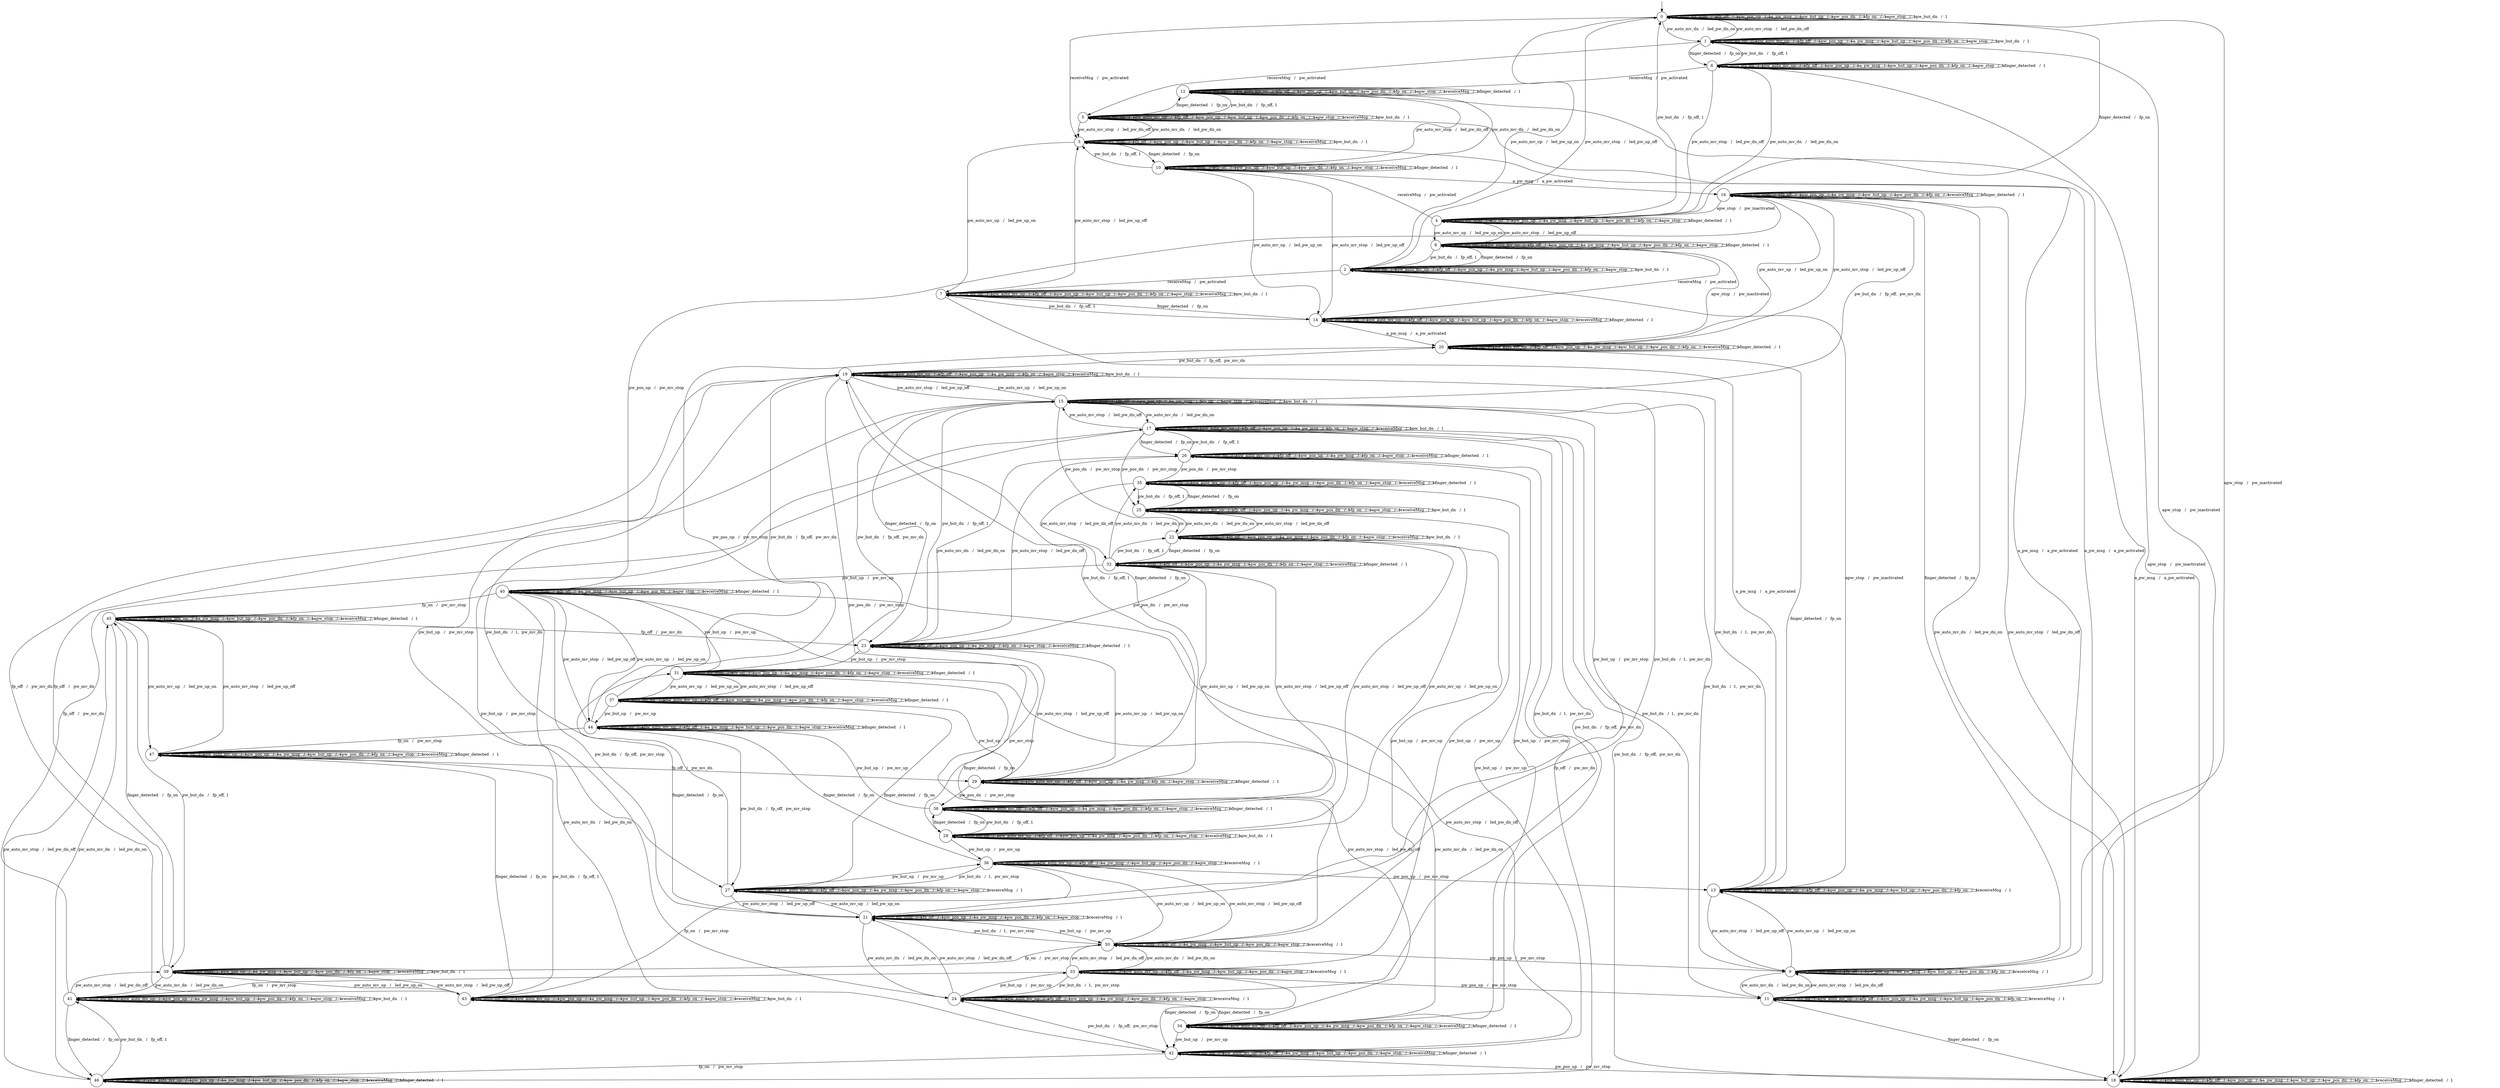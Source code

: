 digraph g {

	s0 [shape="circle" label="0"];
	s1 [shape="circle" label="1"];
	s2 [shape="circle" label="2"];
	s3 [shape="circle" label="3"];
	s4 [shape="circle" label="4"];
	s5 [shape="circle" label="5"];
	s6 [shape="circle" label="6"];
	s7 [shape="circle" label="7"];
	s8 [shape="circle" label="8"];
	s9 [shape="circle" label="9"];
	s10 [shape="circle" label="10"];
	s11 [shape="circle" label="11"];
	s12 [shape="circle" label="12"];
	s13 [shape="circle" label="13"];
	s14 [shape="circle" label="14"];
	s15 [shape="circle" label="15"];
	s16 [shape="circle" label="16"];
	s17 [shape="circle" label="17"];
	s18 [shape="circle" label="18"];
	s19 [shape="circle" label="19"];
	s20 [shape="circle" label="20"];
	s21 [shape="circle" label="21"];
	s22 [shape="circle" label="22"];
	s23 [shape="circle" label="23"];
	s24 [shape="circle" label="24"];
	s25 [shape="circle" label="25"];
	s26 [shape="circle" label="26"];
	s27 [shape="circle" label="27"];
	s28 [shape="circle" label="28"];
	s29 [shape="circle" label="29"];
	s30 [shape="circle" label="30"];
	s31 [shape="circle" label="31"];
	s32 [shape="circle" label="32"];
	s33 [shape="circle" label="33"];
	s34 [shape="circle" label="34"];
	s35 [shape="circle" label="35"];
	s36 [shape="circle" label="36"];
	s37 [shape="circle" label="37"];
	s38 [shape="circle" label="38"];
	s39 [shape="circle" label="39"];
	s40 [shape="circle" label="40"];
	s41 [shape="circle" label="41"];
	s42 [shape="circle" label="42"];
	s43 [shape="circle" label="43"];
	s44 [shape="circle" label="44"];
	s45 [shape="circle" label="45"];
	s46 [shape="circle" label="46"];
	s47 [shape="circle" label="47"];
	s0 -> s0 [label="pw_auto_mv_stop   /  1"];
	s0 -> s1 [label="pw_auto_mv_dn   /   led_pw_dn_on"];
	s0 -> s2 [label="pw_auto_mv_up   /   led_pw_up_on"];
	s0 -> s0 [label="fp_off   /  1"];
	s0 -> s0 [label="pw_pos_up   /  1"];
	s0 -> s0 [label="a_pw_msg   /  1"];
	s0 -> s0 [label="pw_but_up   /  1"];
	s0 -> s0 [label="pw_pos_dn   /  1"];
	s0 -> s0 [label="fp_on   /  1"];
	s0 -> s0 [label="apw_stop   /  1"];
	s0 -> s3 [label="receiveMsg   /   pw_activated"];
	s0 -> s0 [label="pw_but_dn   /  1"];
	s0 -> s4 [label="finger_detected   /   fp_on"];
	s1 -> s0 [label="pw_auto_mv_stop   /   led_pw_dn_off"];
	s1 -> s1 [label="pw_auto_mv_dn   /  1"];
	s1 -> s1 [label="pw_auto_mv_up   /  1"];
	s1 -> s1 [label="fp_off   /  1"];
	s1 -> s1 [label="pw_pos_up   /  1"];
	s1 -> s1 [label="a_pw_msg   /  1"];
	s1 -> s1 [label="pw_but_up   /  1"];
	s1 -> s1 [label="pw_pos_dn   /  1"];
	s1 -> s1 [label="fp_on   /  1"];
	s1 -> s1 [label="apw_stop   /  1"];
	s1 -> s5 [label="receiveMsg   /   pw_activated"];
	s1 -> s1 [label="pw_but_dn   /  1"];
	s1 -> s6 [label="finger_detected   /   fp_on"];
	s2 -> s0 [label="pw_auto_mv_stop   /   led_pw_up_off"];
	s2 -> s2 [label="pw_auto_mv_dn   /  1"];
	s2 -> s2 [label="pw_auto_mv_up   /  1"];
	s2 -> s2 [label="fp_off   /  1"];
	s2 -> s2 [label="pw_pos_up   /  1"];
	s2 -> s2 [label="a_pw_msg   /  1"];
	s2 -> s2 [label="pw_but_up   /  1"];
	s2 -> s2 [label="pw_pos_dn   /  1"];
	s2 -> s2 [label="fp_on   /  1"];
	s2 -> s2 [label="apw_stop   /  1"];
	s2 -> s7 [label="receiveMsg   /   pw_activated"];
	s2 -> s2 [label="pw_but_dn   /  1"];
	s2 -> s8 [label="finger_detected   /   fp_on"];
	s3 -> s3 [label="pw_auto_mv_stop   /  1"];
	s3 -> s5 [label="pw_auto_mv_dn   /   led_pw_dn_on"];
	s3 -> s7 [label="pw_auto_mv_up   /   led_pw_up_on"];
	s3 -> s3 [label="fp_off   /  1"];
	s3 -> s3 [label="pw_pos_up   /  1"];
	s3 -> s9 [label="a_pw_msg   /   a_pw_activated"];
	s3 -> s3 [label="pw_but_up   /  1"];
	s3 -> s3 [label="pw_pos_dn   /  1"];
	s3 -> s3 [label="fp_on   /  1"];
	s3 -> s3 [label="apw_stop   /  1"];
	s3 -> s3 [label="receiveMsg   /  1"];
	s3 -> s3 [label="pw_but_dn   /  1"];
	s3 -> s10 [label="finger_detected   /   fp_on"];
	s4 -> s4 [label="pw_auto_mv_stop   /  1"];
	s4 -> s6 [label="pw_auto_mv_dn   /   led_pw_dn_on"];
	s4 -> s8 [label="pw_auto_mv_up   /   led_pw_up_on"];
	s4 -> s4 [label="fp_off   /  1"];
	s4 -> s4 [label="pw_pos_up   /  1"];
	s4 -> s4 [label="a_pw_msg   /  1"];
	s4 -> s4 [label="pw_but_up   /  1"];
	s4 -> s4 [label="pw_pos_dn   /  1"];
	s4 -> s4 [label="fp_on   /  1"];
	s4 -> s4 [label="apw_stop   /  1"];
	s4 -> s10 [label="receiveMsg   /   pw_activated"];
	s4 -> s0 [label="pw_but_dn   /   fp_off, 1"];
	s4 -> s4 [label="finger_detected   /  1"];
	s5 -> s3 [label="pw_auto_mv_stop   /   led_pw_dn_off"];
	s5 -> s5 [label="pw_auto_mv_dn   /  1"];
	s5 -> s5 [label="pw_auto_mv_up   /  1"];
	s5 -> s5 [label="fp_off   /  1"];
	s5 -> s5 [label="pw_pos_up   /  1"];
	s5 -> s11 [label="a_pw_msg   /   a_pw_activated"];
	s5 -> s5 [label="pw_but_up   /  1"];
	s5 -> s5 [label="pw_pos_dn   /  1"];
	s5 -> s5 [label="fp_on   /  1"];
	s5 -> s5 [label="apw_stop   /  1"];
	s5 -> s5 [label="receiveMsg   /  1"];
	s5 -> s5 [label="pw_but_dn   /  1"];
	s5 -> s12 [label="finger_detected   /   fp_on"];
	s6 -> s4 [label="pw_auto_mv_stop   /   led_pw_dn_off"];
	s6 -> s6 [label="pw_auto_mv_dn   /  1"];
	s6 -> s6 [label="pw_auto_mv_up   /  1"];
	s6 -> s6 [label="fp_off   /  1"];
	s6 -> s6 [label="pw_pos_up   /  1"];
	s6 -> s6 [label="a_pw_msg   /  1"];
	s6 -> s6 [label="pw_but_up   /  1"];
	s6 -> s6 [label="pw_pos_dn   /  1"];
	s6 -> s6 [label="fp_on   /  1"];
	s6 -> s6 [label="apw_stop   /  1"];
	s6 -> s12 [label="receiveMsg   /   pw_activated"];
	s6 -> s1 [label="pw_but_dn   /   fp_off, 1"];
	s6 -> s6 [label="finger_detected   /  1"];
	s7 -> s3 [label="pw_auto_mv_stop   /   led_pw_up_off"];
	s7 -> s7 [label="pw_auto_mv_dn   /  1"];
	s7 -> s7 [label="pw_auto_mv_up   /  1"];
	s7 -> s7 [label="fp_off   /  1"];
	s7 -> s7 [label="pw_pos_up   /  1"];
	s7 -> s13 [label="a_pw_msg   /   a_pw_activated"];
	s7 -> s7 [label="pw_but_up   /  1"];
	s7 -> s7 [label="pw_pos_dn   /  1"];
	s7 -> s7 [label="fp_on   /  1"];
	s7 -> s7 [label="apw_stop   /  1"];
	s7 -> s7 [label="receiveMsg   /  1"];
	s7 -> s7 [label="pw_but_dn   /  1"];
	s7 -> s14 [label="finger_detected   /   fp_on"];
	s8 -> s4 [label="pw_auto_mv_stop   /   led_pw_up_off"];
	s8 -> s8 [label="pw_auto_mv_dn   /  1"];
	s8 -> s8 [label="pw_auto_mv_up   /  1"];
	s8 -> s8 [label="fp_off   /  1"];
	s8 -> s8 [label="pw_pos_up   /  1"];
	s8 -> s8 [label="a_pw_msg   /  1"];
	s8 -> s8 [label="pw_but_up   /  1"];
	s8 -> s8 [label="pw_pos_dn   /  1"];
	s8 -> s8 [label="fp_on   /  1"];
	s8 -> s8 [label="apw_stop   /  1"];
	s8 -> s14 [label="receiveMsg   /   pw_activated"];
	s8 -> s2 [label="pw_but_dn   /   fp_off, 1"];
	s8 -> s8 [label="finger_detected   /  1"];
	s9 -> s9 [label="pw_auto_mv_stop   /  1"];
	s9 -> s11 [label="pw_auto_mv_dn   /   led_pw_dn_on"];
	s9 -> s13 [label="pw_auto_mv_up   /   led_pw_up_on"];
	s9 -> s9 [label="fp_off   /  1"];
	s9 -> s9 [label="pw_pos_up   /  1"];
	s9 -> s9 [label="a_pw_msg   /  1"];
	s9 -> s9 [label="pw_but_up   /  1"];
	s9 -> s9 [label="pw_pos_dn   /  1"];
	s9 -> s9 [label="fp_on   /  1"];
	s9 -> s0 [label="apw_stop   /   pw_inactivated"];
	s9 -> s9 [label="receiveMsg   /  1"];
	s9 -> s15 [label="pw_but_dn   /  1,  pw_mv_dn"];
	s9 -> s16 [label="finger_detected   /   fp_on"];
	s10 -> s10 [label="pw_auto_mv_stop   /  1"];
	s10 -> s12 [label="pw_auto_mv_dn   /   led_pw_dn_on"];
	s10 -> s14 [label="pw_auto_mv_up   /   led_pw_up_on"];
	s10 -> s10 [label="fp_off   /  1"];
	s10 -> s10 [label="pw_pos_up   /  1"];
	s10 -> s16 [label="a_pw_msg   /   a_pw_activated"];
	s10 -> s10 [label="pw_but_up   /  1"];
	s10 -> s10 [label="pw_pos_dn   /  1"];
	s10 -> s10 [label="fp_on   /  1"];
	s10 -> s10 [label="apw_stop   /  1"];
	s10 -> s10 [label="receiveMsg   /  1"];
	s10 -> s3 [label="pw_but_dn   /   fp_off, 1"];
	s10 -> s10 [label="finger_detected   /  1"];
	s11 -> s9 [label="pw_auto_mv_stop   /   led_pw_dn_off"];
	s11 -> s11 [label="pw_auto_mv_dn   /  1"];
	s11 -> s11 [label="pw_auto_mv_up   /  1"];
	s11 -> s11 [label="fp_off   /  1"];
	s11 -> s11 [label="pw_pos_up   /  1"];
	s11 -> s11 [label="a_pw_msg   /  1"];
	s11 -> s11 [label="pw_but_up   /  1"];
	s11 -> s11 [label="pw_pos_dn   /  1"];
	s11 -> s11 [label="fp_on   /  1"];
	s11 -> s1 [label="apw_stop   /   pw_inactivated"];
	s11 -> s11 [label="receiveMsg   /  1"];
	s11 -> s17 [label="pw_but_dn   /  1,  pw_mv_dn"];
	s11 -> s18 [label="finger_detected   /   fp_on"];
	s12 -> s10 [label="pw_auto_mv_stop   /   led_pw_dn_off"];
	s12 -> s12 [label="pw_auto_mv_dn   /  1"];
	s12 -> s12 [label="pw_auto_mv_up   /  1"];
	s12 -> s12 [label="fp_off   /  1"];
	s12 -> s12 [label="pw_pos_up   /  1"];
	s12 -> s18 [label="a_pw_msg   /   a_pw_activated"];
	s12 -> s12 [label="pw_but_up   /  1"];
	s12 -> s12 [label="pw_pos_dn   /  1"];
	s12 -> s12 [label="fp_on   /  1"];
	s12 -> s12 [label="apw_stop   /  1"];
	s12 -> s12 [label="receiveMsg   /  1"];
	s12 -> s5 [label="pw_but_dn   /   fp_off, 1"];
	s12 -> s12 [label="finger_detected   /  1"];
	s13 -> s9 [label="pw_auto_mv_stop   /   led_pw_up_off"];
	s13 -> s13 [label="pw_auto_mv_dn   /  1"];
	s13 -> s13 [label="pw_auto_mv_up   /  1"];
	s13 -> s13 [label="fp_off   /  1"];
	s13 -> s13 [label="pw_pos_up   /  1"];
	s13 -> s13 [label="a_pw_msg   /  1"];
	s13 -> s13 [label="pw_but_up   /  1"];
	s13 -> s13 [label="pw_pos_dn   /  1"];
	s13 -> s13 [label="fp_on   /  1"];
	s13 -> s2 [label="apw_stop   /   pw_inactivated"];
	s13 -> s13 [label="receiveMsg   /  1"];
	s13 -> s19 [label="pw_but_dn   /  1,  pw_mv_dn"];
	s13 -> s20 [label="finger_detected   /   fp_on"];
	s14 -> s10 [label="pw_auto_mv_stop   /   led_pw_up_off"];
	s14 -> s14 [label="pw_auto_mv_dn   /  1"];
	s14 -> s14 [label="pw_auto_mv_up   /  1"];
	s14 -> s14 [label="fp_off   /  1"];
	s14 -> s14 [label="pw_pos_up   /  1"];
	s14 -> s20 [label="a_pw_msg   /   a_pw_activated"];
	s14 -> s14 [label="pw_but_up   /  1"];
	s14 -> s14 [label="pw_pos_dn   /  1"];
	s14 -> s14 [label="fp_on   /  1"];
	s14 -> s14 [label="apw_stop   /  1"];
	s14 -> s14 [label="receiveMsg   /  1"];
	s14 -> s7 [label="pw_but_dn   /   fp_off, 1"];
	s14 -> s14 [label="finger_detected   /  1"];
	s15 -> s15 [label="pw_auto_mv_stop   /  1"];
	s15 -> s17 [label="pw_auto_mv_dn   /   led_pw_dn_on"];
	s15 -> s19 [label="pw_auto_mv_up   /   led_pw_up_on"];
	s15 -> s15 [label="fp_off   /  1"];
	s15 -> s15 [label="pw_pos_up   /  1"];
	s15 -> s15 [label="a_pw_msg   /  1"];
	s15 -> s21 [label="pw_but_up   /   pw_mv_stop"];
	s15 -> s22 [label="pw_pos_dn   /   pw_mv_stop"];
	s15 -> s15 [label="fp_on   /  1"];
	s15 -> s15 [label="apw_stop   /  1"];
	s15 -> s15 [label="receiveMsg   /  1"];
	s15 -> s15 [label="pw_but_dn   /  1"];
	s15 -> s23 [label="finger_detected   /   fp_on"];
	s16 -> s16 [label="pw_auto_mv_stop   /  1"];
	s16 -> s18 [label="pw_auto_mv_dn   /   led_pw_dn_on"];
	s16 -> s20 [label="pw_auto_mv_up   /   led_pw_up_on"];
	s16 -> s16 [label="fp_off   /  1"];
	s16 -> s16 [label="pw_pos_up   /  1"];
	s16 -> s16 [label="a_pw_msg   /  1"];
	s16 -> s16 [label="pw_but_up   /  1"];
	s16 -> s16 [label="pw_pos_dn   /  1"];
	s16 -> s16 [label="fp_on   /  1"];
	s16 -> s4 [label="apw_stop   /   pw_inactivated"];
	s16 -> s16 [label="receiveMsg   /  1"];
	s16 -> s15 [label="pw_but_dn   /   fp_off,  pw_mv_dn"];
	s16 -> s16 [label="finger_detected   /  1"];
	s17 -> s15 [label="pw_auto_mv_stop   /   led_pw_dn_off"];
	s17 -> s17 [label="pw_auto_mv_dn   /  1"];
	s17 -> s17 [label="pw_auto_mv_up   /  1"];
	s17 -> s17 [label="fp_off   /  1"];
	s17 -> s17 [label="pw_pos_up   /  1"];
	s17 -> s17 [label="a_pw_msg   /  1"];
	s17 -> s24 [label="pw_but_up   /   pw_mv_stop"];
	s17 -> s25 [label="pw_pos_dn   /   pw_mv_stop"];
	s17 -> s17 [label="fp_on   /  1"];
	s17 -> s17 [label="apw_stop   /  1"];
	s17 -> s17 [label="receiveMsg   /  1"];
	s17 -> s17 [label="pw_but_dn   /  1"];
	s17 -> s26 [label="finger_detected   /   fp_on"];
	s18 -> s16 [label="pw_auto_mv_stop   /   led_pw_dn_off"];
	s18 -> s18 [label="pw_auto_mv_dn   /  1"];
	s18 -> s18 [label="pw_auto_mv_up   /  1"];
	s18 -> s18 [label="fp_off   /  1"];
	s18 -> s18 [label="pw_pos_up   /  1"];
	s18 -> s18 [label="a_pw_msg   /  1"];
	s18 -> s18 [label="pw_but_up   /  1"];
	s18 -> s18 [label="pw_pos_dn   /  1"];
	s18 -> s18 [label="fp_on   /  1"];
	s18 -> s6 [label="apw_stop   /   pw_inactivated"];
	s18 -> s18 [label="receiveMsg   /  1"];
	s18 -> s17 [label="pw_but_dn   /   fp_off,  pw_mv_dn"];
	s18 -> s18 [label="finger_detected   /  1"];
	s19 -> s15 [label="pw_auto_mv_stop   /   led_pw_up_off"];
	s19 -> s19 [label="pw_auto_mv_dn   /  1"];
	s19 -> s19 [label="pw_auto_mv_up   /  1"];
	s19 -> s19 [label="fp_off   /  1"];
	s19 -> s19 [label="pw_pos_up   /  1"];
	s19 -> s19 [label="a_pw_msg   /  1"];
	s19 -> s27 [label="pw_but_up   /   pw_mv_stop"];
	s19 -> s28 [label="pw_pos_dn   /   pw_mv_stop"];
	s19 -> s19 [label="fp_on   /  1"];
	s19 -> s19 [label="apw_stop   /  1"];
	s19 -> s19 [label="receiveMsg   /  1"];
	s19 -> s19 [label="pw_but_dn   /  1"];
	s19 -> s29 [label="finger_detected   /   fp_on"];
	s20 -> s16 [label="pw_auto_mv_stop   /   led_pw_up_off"];
	s20 -> s20 [label="pw_auto_mv_dn   /  1"];
	s20 -> s20 [label="pw_auto_mv_up   /  1"];
	s20 -> s20 [label="fp_off   /  1"];
	s20 -> s20 [label="pw_pos_up   /  1"];
	s20 -> s20 [label="a_pw_msg   /  1"];
	s20 -> s20 [label="pw_but_up   /  1"];
	s20 -> s20 [label="pw_pos_dn   /  1"];
	s20 -> s20 [label="fp_on   /  1"];
	s20 -> s8 [label="apw_stop   /   pw_inactivated"];
	s20 -> s20 [label="receiveMsg   /  1"];
	s20 -> s19 [label="pw_but_dn   /   fp_off,  pw_mv_dn"];
	s20 -> s20 [label="finger_detected   /  1"];
	s21 -> s21 [label="pw_auto_mv_stop   /  1"];
	s21 -> s24 [label="pw_auto_mv_dn   /   led_pw_dn_on"];
	s21 -> s27 [label="pw_auto_mv_up   /   led_pw_up_on"];
	s21 -> s21 [label="fp_off   /  1"];
	s21 -> s21 [label="pw_pos_up   /  1"];
	s21 -> s21 [label="a_pw_msg   /  1"];
	s21 -> s30 [label="pw_but_up   /   pw_mv_up"];
	s21 -> s21 [label="pw_pos_dn   /  1"];
	s21 -> s21 [label="fp_on   /  1"];
	s21 -> s21 [label="apw_stop   /  1"];
	s21 -> s21 [label="receiveMsg   /  1"];
	s21 -> s15 [label="pw_but_dn   /  1,  pw_mv_dn"];
	s21 -> s31 [label="finger_detected   /   fp_on"];
	s22 -> s22 [label="pw_auto_mv_stop   /  1"];
	s22 -> s25 [label="pw_auto_mv_dn   /   led_pw_dn_on"];
	s22 -> s28 [label="pw_auto_mv_up   /   led_pw_up_on"];
	s22 -> s22 [label="fp_off   /  1"];
	s22 -> s22 [label="pw_pos_up   /  1"];
	s22 -> s22 [label="a_pw_msg   /  1"];
	s22 -> s30 [label="pw_but_up   /   pw_mv_up"];
	s22 -> s22 [label="pw_pos_dn   /  1"];
	s22 -> s22 [label="fp_on   /  1"];
	s22 -> s22 [label="apw_stop   /  1"];
	s22 -> s22 [label="receiveMsg   /  1"];
	s22 -> s22 [label="pw_but_dn   /  1"];
	s22 -> s32 [label="finger_detected   /   fp_on"];
	s23 -> s23 [label="pw_auto_mv_stop   /  1"];
	s23 -> s26 [label="pw_auto_mv_dn   /   led_pw_dn_on"];
	s23 -> s29 [label="pw_auto_mv_up   /   led_pw_up_on"];
	s23 -> s23 [label="fp_off   /  1"];
	s23 -> s23 [label="pw_pos_up   /  1"];
	s23 -> s23 [label="a_pw_msg   /  1"];
	s23 -> s31 [label="pw_but_up   /   pw_mv_stop"];
	s23 -> s32 [label="pw_pos_dn   /   pw_mv_stop"];
	s23 -> s23 [label="fp_on   /  1"];
	s23 -> s23 [label="apw_stop   /  1"];
	s23 -> s23 [label="receiveMsg   /  1"];
	s23 -> s15 [label="pw_but_dn   /   fp_off, 1"];
	s23 -> s23 [label="finger_detected   /  1"];
	s24 -> s21 [label="pw_auto_mv_stop   /   led_pw_dn_off"];
	s24 -> s24 [label="pw_auto_mv_dn   /  1"];
	s24 -> s24 [label="pw_auto_mv_up   /  1"];
	s24 -> s24 [label="fp_off   /  1"];
	s24 -> s24 [label="pw_pos_up   /  1"];
	s24 -> s24 [label="a_pw_msg   /  1"];
	s24 -> s33 [label="pw_but_up   /   pw_mv_up"];
	s24 -> s24 [label="pw_pos_dn   /  1"];
	s24 -> s24 [label="fp_on   /  1"];
	s24 -> s24 [label="apw_stop   /  1"];
	s24 -> s24 [label="receiveMsg   /  1"];
	s24 -> s17 [label="pw_but_dn   /  1,  pw_mv_dn"];
	s24 -> s34 [label="finger_detected   /   fp_on"];
	s25 -> s22 [label="pw_auto_mv_stop   /   led_pw_dn_off"];
	s25 -> s25 [label="pw_auto_mv_dn   /  1"];
	s25 -> s25 [label="pw_auto_mv_up   /  1"];
	s25 -> s25 [label="fp_off   /  1"];
	s25 -> s25 [label="pw_pos_up   /  1"];
	s25 -> s25 [label="a_pw_msg   /  1"];
	s25 -> s33 [label="pw_but_up   /   pw_mv_up"];
	s25 -> s25 [label="pw_pos_dn   /  1"];
	s25 -> s25 [label="fp_on   /  1"];
	s25 -> s25 [label="apw_stop   /  1"];
	s25 -> s25 [label="receiveMsg   /  1"];
	s25 -> s25 [label="pw_but_dn   /  1"];
	s25 -> s35 [label="finger_detected   /   fp_on"];
	s26 -> s23 [label="pw_auto_mv_stop   /   led_pw_dn_off"];
	s26 -> s26 [label="pw_auto_mv_dn   /  1"];
	s26 -> s26 [label="pw_auto_mv_up   /  1"];
	s26 -> s26 [label="fp_off   /  1"];
	s26 -> s26 [label="pw_pos_up   /  1"];
	s26 -> s26 [label="a_pw_msg   /  1"];
	s26 -> s34 [label="pw_but_up   /   pw_mv_stop"];
	s26 -> s35 [label="pw_pos_dn   /   pw_mv_stop"];
	s26 -> s26 [label="fp_on   /  1"];
	s26 -> s26 [label="apw_stop   /  1"];
	s26 -> s26 [label="receiveMsg   /  1"];
	s26 -> s17 [label="pw_but_dn   /   fp_off, 1"];
	s26 -> s26 [label="finger_detected   /  1"];
	s27 -> s21 [label="pw_auto_mv_stop   /   led_pw_up_off"];
	s27 -> s27 [label="pw_auto_mv_dn   /  1"];
	s27 -> s27 [label="pw_auto_mv_up   /  1"];
	s27 -> s27 [label="fp_off   /  1"];
	s27 -> s27 [label="pw_pos_up   /  1"];
	s27 -> s27 [label="a_pw_msg   /  1"];
	s27 -> s36 [label="pw_but_up   /   pw_mv_up"];
	s27 -> s27 [label="pw_pos_dn   /  1"];
	s27 -> s27 [label="fp_on   /  1"];
	s27 -> s27 [label="apw_stop   /  1"];
	s27 -> s27 [label="receiveMsg   /  1"];
	s27 -> s19 [label="pw_but_dn   /  1,  pw_mv_dn"];
	s27 -> s37 [label="finger_detected   /   fp_on"];
	s28 -> s22 [label="pw_auto_mv_stop   /   led_pw_up_off"];
	s28 -> s28 [label="pw_auto_mv_dn   /  1"];
	s28 -> s28 [label="pw_auto_mv_up   /  1"];
	s28 -> s28 [label="fp_off   /  1"];
	s28 -> s28 [label="pw_pos_up   /  1"];
	s28 -> s28 [label="a_pw_msg   /  1"];
	s28 -> s36 [label="pw_but_up   /   pw_mv_up"];
	s28 -> s28 [label="pw_pos_dn   /  1"];
	s28 -> s28 [label="fp_on   /  1"];
	s28 -> s28 [label="apw_stop   /  1"];
	s28 -> s28 [label="receiveMsg   /  1"];
	s28 -> s28 [label="pw_but_dn   /  1"];
	s28 -> s38 [label="finger_detected   /   fp_on"];
	s29 -> s23 [label="pw_auto_mv_stop   /   led_pw_up_off"];
	s29 -> s29 [label="pw_auto_mv_dn   /  1"];
	s29 -> s29 [label="pw_auto_mv_up   /  1"];
	s29 -> s29 [label="fp_off   /  1"];
	s29 -> s29 [label="pw_pos_up   /  1"];
	s29 -> s29 [label="a_pw_msg   /  1"];
	s29 -> s37 [label="pw_but_up   /   pw_mv_stop"];
	s29 -> s38 [label="pw_pos_dn   /   pw_mv_stop"];
	s29 -> s29 [label="fp_on   /  1"];
	s29 -> s29 [label="apw_stop   /  1"];
	s29 -> s29 [label="receiveMsg   /  1"];
	s29 -> s19 [label="pw_but_dn   /   fp_off, 1"];
	s29 -> s29 [label="finger_detected   /  1"];
	s30 -> s30 [label="pw_auto_mv_stop   /  1"];
	s30 -> s33 [label="pw_auto_mv_dn   /   led_pw_dn_on"];
	s30 -> s36 [label="pw_auto_mv_up   /   led_pw_up_on"];
	s30 -> s30 [label="fp_off   /  1"];
	s30 -> s9 [label="pw_pos_up   /   pw_mv_stop"];
	s30 -> s30 [label="a_pw_msg   /  1"];
	s30 -> s30 [label="pw_but_up   /  1"];
	s30 -> s30 [label="pw_pos_dn   /  1"];
	s30 -> s39 [label="fp_on   /   pw_mv_stop"];
	s30 -> s30 [label="apw_stop   /  1"];
	s30 -> s30 [label="receiveMsg   /  1"];
	s30 -> s21 [label="pw_but_dn   /  1,  pw_mv_stop"];
	s30 -> s40 [label="finger_detected   /   fp_on"];
	s31 -> s31 [label="pw_auto_mv_stop   /  1"];
	s31 -> s34 [label="pw_auto_mv_dn   /   led_pw_dn_on"];
	s31 -> s37 [label="pw_auto_mv_up   /   led_pw_up_on"];
	s31 -> s31 [label="fp_off   /  1"];
	s31 -> s31 [label="pw_pos_up   /  1"];
	s31 -> s31 [label="a_pw_msg   /  1"];
	s31 -> s40 [label="pw_but_up   /   pw_mv_up"];
	s31 -> s31 [label="pw_pos_dn   /  1"];
	s31 -> s31 [label="fp_on   /  1"];
	s31 -> s31 [label="apw_stop   /  1"];
	s31 -> s31 [label="receiveMsg   /  1"];
	s31 -> s15 [label="pw_but_dn   /   fp_off,  pw_mv_dn"];
	s31 -> s31 [label="finger_detected   /  1"];
	s32 -> s32 [label="pw_auto_mv_stop   /  1"];
	s32 -> s35 [label="pw_auto_mv_dn   /   led_pw_dn_on"];
	s32 -> s38 [label="pw_auto_mv_up   /   led_pw_up_on"];
	s32 -> s32 [label="fp_off   /  1"];
	s32 -> s32 [label="pw_pos_up   /  1"];
	s32 -> s32 [label="a_pw_msg   /  1"];
	s32 -> s40 [label="pw_but_up   /   pw_mv_up"];
	s32 -> s32 [label="pw_pos_dn   /  1"];
	s32 -> s32 [label="fp_on   /  1"];
	s32 -> s32 [label="apw_stop   /  1"];
	s32 -> s32 [label="receiveMsg   /  1"];
	s32 -> s22 [label="pw_but_dn   /   fp_off, 1"];
	s32 -> s32 [label="finger_detected   /  1"];
	s33 -> s30 [label="pw_auto_mv_stop   /   led_pw_dn_off"];
	s33 -> s33 [label="pw_auto_mv_dn   /  1"];
	s33 -> s33 [label="pw_auto_mv_up   /  1"];
	s33 -> s33 [label="fp_off   /  1"];
	s33 -> s11 [label="pw_pos_up   /   pw_mv_stop"];
	s33 -> s33 [label="a_pw_msg   /  1"];
	s33 -> s33 [label="pw_but_up   /  1"];
	s33 -> s33 [label="pw_pos_dn   /  1"];
	s33 -> s41 [label="fp_on   /   pw_mv_stop"];
	s33 -> s33 [label="apw_stop   /  1"];
	s33 -> s33 [label="receiveMsg   /  1"];
	s33 -> s24 [label="pw_but_dn   /  1,  pw_mv_stop"];
	s33 -> s42 [label="finger_detected   /   fp_on"];
	s34 -> s31 [label="pw_auto_mv_stop   /   led_pw_dn_off"];
	s34 -> s34 [label="pw_auto_mv_dn   /  1"];
	s34 -> s34 [label="pw_auto_mv_up   /  1"];
	s34 -> s34 [label="fp_off   /  1"];
	s34 -> s34 [label="pw_pos_up   /  1"];
	s34 -> s34 [label="a_pw_msg   /  1"];
	s34 -> s42 [label="pw_but_up   /   pw_mv_up"];
	s34 -> s34 [label="pw_pos_dn   /  1"];
	s34 -> s34 [label="fp_on   /  1"];
	s34 -> s34 [label="apw_stop   /  1"];
	s34 -> s34 [label="receiveMsg   /  1"];
	s34 -> s17 [label="pw_but_dn   /   fp_off,  pw_mv_dn"];
	s34 -> s34 [label="finger_detected   /  1"];
	s35 -> s32 [label="pw_auto_mv_stop   /   led_pw_dn_off"];
	s35 -> s35 [label="pw_auto_mv_dn   /  1"];
	s35 -> s35 [label="pw_auto_mv_up   /  1"];
	s35 -> s35 [label="fp_off   /  1"];
	s35 -> s35 [label="pw_pos_up   /  1"];
	s35 -> s35 [label="a_pw_msg   /  1"];
	s35 -> s42 [label="pw_but_up   /   pw_mv_up"];
	s35 -> s35 [label="pw_pos_dn   /  1"];
	s35 -> s35 [label="fp_on   /  1"];
	s35 -> s35 [label="apw_stop   /  1"];
	s35 -> s35 [label="receiveMsg   /  1"];
	s35 -> s25 [label="pw_but_dn   /   fp_off, 1"];
	s35 -> s35 [label="finger_detected   /  1"];
	s36 -> s30 [label="pw_auto_mv_stop   /   led_pw_up_off"];
	s36 -> s36 [label="pw_auto_mv_dn   /  1"];
	s36 -> s36 [label="pw_auto_mv_up   /  1"];
	s36 -> s36 [label="fp_off   /  1"];
	s36 -> s13 [label="pw_pos_up   /   pw_mv_stop"];
	s36 -> s36 [label="a_pw_msg   /  1"];
	s36 -> s36 [label="pw_but_up   /  1"];
	s36 -> s36 [label="pw_pos_dn   /  1"];
	s36 -> s43 [label="fp_on   /   pw_mv_stop"];
	s36 -> s36 [label="apw_stop   /  1"];
	s36 -> s36 [label="receiveMsg   /  1"];
	s36 -> s27 [label="pw_but_dn   /  1,  pw_mv_stop"];
	s36 -> s44 [label="finger_detected   /   fp_on"];
	s37 -> s31 [label="pw_auto_mv_stop   /   led_pw_up_off"];
	s37 -> s37 [label="pw_auto_mv_dn   /  1"];
	s37 -> s37 [label="pw_auto_mv_up   /  1"];
	s37 -> s37 [label="fp_off   /  1"];
	s37 -> s37 [label="pw_pos_up   /  1"];
	s37 -> s37 [label="a_pw_msg   /  1"];
	s37 -> s44 [label="pw_but_up   /   pw_mv_up"];
	s37 -> s37 [label="pw_pos_dn   /  1"];
	s37 -> s37 [label="fp_on   /  1"];
	s37 -> s37 [label="apw_stop   /  1"];
	s37 -> s37 [label="receiveMsg   /  1"];
	s37 -> s19 [label="pw_but_dn   /   fp_off,  pw_mv_dn"];
	s37 -> s37 [label="finger_detected   /  1"];
	s38 -> s32 [label="pw_auto_mv_stop   /   led_pw_up_off"];
	s38 -> s38 [label="pw_auto_mv_dn   /  1"];
	s38 -> s38 [label="pw_auto_mv_up   /  1"];
	s38 -> s38 [label="fp_off   /  1"];
	s38 -> s38 [label="pw_pos_up   /  1"];
	s38 -> s38 [label="a_pw_msg   /  1"];
	s38 -> s44 [label="pw_but_up   /   pw_mv_up"];
	s38 -> s38 [label="pw_pos_dn   /  1"];
	s38 -> s38 [label="fp_on   /  1"];
	s38 -> s38 [label="apw_stop   /  1"];
	s38 -> s38 [label="receiveMsg   /  1"];
	s38 -> s28 [label="pw_but_dn   /   fp_off, 1"];
	s38 -> s38 [label="finger_detected   /  1"];
	s39 -> s39 [label="pw_auto_mv_stop   /  1"];
	s39 -> s41 [label="pw_auto_mv_dn   /   led_pw_dn_on"];
	s39 -> s43 [label="pw_auto_mv_up   /   led_pw_up_on"];
	s39 -> s15 [label="fp_off   /   pw_mv_dn"];
	s39 -> s39 [label="pw_pos_up   /  1"];
	s39 -> s39 [label="a_pw_msg   /  1"];
	s39 -> s39 [label="pw_but_up   /  1"];
	s39 -> s39 [label="pw_pos_dn   /  1"];
	s39 -> s39 [label="fp_on   /  1"];
	s39 -> s39 [label="apw_stop   /  1"];
	s39 -> s39 [label="receiveMsg   /  1"];
	s39 -> s39 [label="pw_but_dn   /  1"];
	s39 -> s45 [label="finger_detected   /   fp_on"];
	s40 -> s40 [label="pw_auto_mv_stop   /  1"];
	s40 -> s42 [label="pw_auto_mv_dn   /   led_pw_dn_on"];
	s40 -> s44 [label="pw_auto_mv_up   /   led_pw_up_on"];
	s40 -> s40 [label="fp_off   /  1"];
	s40 -> s16 [label="pw_pos_up   /   pw_mv_stop"];
	s40 -> s40 [label="a_pw_msg   /  1"];
	s40 -> s40 [label="pw_but_up   /  1"];
	s40 -> s40 [label="pw_pos_dn   /  1"];
	s40 -> s45 [label="fp_on   /   pw_mv_stop"];
	s40 -> s40 [label="apw_stop   /  1"];
	s40 -> s40 [label="receiveMsg   /  1"];
	s40 -> s21 [label="pw_but_dn   /   fp_off,  pw_mv_stop"];
	s40 -> s40 [label="finger_detected   /  1"];
	s41 -> s39 [label="pw_auto_mv_stop   /   led_pw_dn_off"];
	s41 -> s41 [label="pw_auto_mv_dn   /  1"];
	s41 -> s41 [label="pw_auto_mv_up   /  1"];
	s41 -> s17 [label="fp_off   /   pw_mv_dn"];
	s41 -> s41 [label="pw_pos_up   /  1"];
	s41 -> s41 [label="a_pw_msg   /  1"];
	s41 -> s41 [label="pw_but_up   /  1"];
	s41 -> s41 [label="pw_pos_dn   /  1"];
	s41 -> s41 [label="fp_on   /  1"];
	s41 -> s41 [label="apw_stop   /  1"];
	s41 -> s41 [label="receiveMsg   /  1"];
	s41 -> s41 [label="pw_but_dn   /  1"];
	s41 -> s46 [label="finger_detected   /   fp_on"];
	s42 -> s40 [label="pw_auto_mv_stop   /   led_pw_dn_off"];
	s42 -> s42 [label="pw_auto_mv_dn   /  1"];
	s42 -> s42 [label="pw_auto_mv_up   /  1"];
	s42 -> s42 [label="fp_off   /  1"];
	s42 -> s18 [label="pw_pos_up   /   pw_mv_stop"];
	s42 -> s42 [label="a_pw_msg   /  1"];
	s42 -> s42 [label="pw_but_up   /  1"];
	s42 -> s42 [label="pw_pos_dn   /  1"];
	s42 -> s46 [label="fp_on   /   pw_mv_stop"];
	s42 -> s42 [label="apw_stop   /  1"];
	s42 -> s42 [label="receiveMsg   /  1"];
	s42 -> s24 [label="pw_but_dn   /   fp_off,  pw_mv_stop"];
	s42 -> s42 [label="finger_detected   /  1"];
	s43 -> s39 [label="pw_auto_mv_stop   /   led_pw_up_off"];
	s43 -> s43 [label="pw_auto_mv_dn   /  1"];
	s43 -> s43 [label="pw_auto_mv_up   /  1"];
	s43 -> s19 [label="fp_off   /   pw_mv_dn"];
	s43 -> s43 [label="pw_pos_up   /  1"];
	s43 -> s43 [label="a_pw_msg   /  1"];
	s43 -> s43 [label="pw_but_up   /  1"];
	s43 -> s43 [label="pw_pos_dn   /  1"];
	s43 -> s43 [label="fp_on   /  1"];
	s43 -> s43 [label="apw_stop   /  1"];
	s43 -> s43 [label="receiveMsg   /  1"];
	s43 -> s43 [label="pw_but_dn   /  1"];
	s43 -> s47 [label="finger_detected   /   fp_on"];
	s44 -> s40 [label="pw_auto_mv_stop   /   led_pw_up_off"];
	s44 -> s44 [label="pw_auto_mv_dn   /  1"];
	s44 -> s44 [label="pw_auto_mv_up   /  1"];
	s44 -> s44 [label="fp_off   /  1"];
	s44 -> s20 [label="pw_pos_up   /   pw_mv_stop"];
	s44 -> s44 [label="a_pw_msg   /  1"];
	s44 -> s44 [label="pw_but_up   /  1"];
	s44 -> s44 [label="pw_pos_dn   /  1"];
	s44 -> s47 [label="fp_on   /   pw_mv_stop"];
	s44 -> s44 [label="apw_stop   /  1"];
	s44 -> s44 [label="receiveMsg   /  1"];
	s44 -> s27 [label="pw_but_dn   /   fp_off,  pw_mv_stop"];
	s44 -> s44 [label="finger_detected   /  1"];
	s45 -> s45 [label="pw_auto_mv_stop   /  1"];
	s45 -> s46 [label="pw_auto_mv_dn   /   led_pw_dn_on"];
	s45 -> s47 [label="pw_auto_mv_up   /   led_pw_up_on"];
	s45 -> s23 [label="fp_off   /   pw_mv_dn"];
	s45 -> s45 [label="pw_pos_up   /  1"];
	s45 -> s45 [label="a_pw_msg   /  1"];
	s45 -> s45 [label="pw_but_up   /  1"];
	s45 -> s45 [label="pw_pos_dn   /  1"];
	s45 -> s45 [label="fp_on   /  1"];
	s45 -> s45 [label="apw_stop   /  1"];
	s45 -> s45 [label="receiveMsg   /  1"];
	s45 -> s39 [label="pw_but_dn   /   fp_off, 1"];
	s45 -> s45 [label="finger_detected   /  1"];
	s46 -> s45 [label="pw_auto_mv_stop   /   led_pw_dn_off"];
	s46 -> s46 [label="pw_auto_mv_dn   /  1"];
	s46 -> s46 [label="pw_auto_mv_up   /  1"];
	s46 -> s26 [label="fp_off   /   pw_mv_dn"];
	s46 -> s46 [label="pw_pos_up   /  1"];
	s46 -> s46 [label="a_pw_msg   /  1"];
	s46 -> s46 [label="pw_but_up   /  1"];
	s46 -> s46 [label="pw_pos_dn   /  1"];
	s46 -> s46 [label="fp_on   /  1"];
	s46 -> s46 [label="apw_stop   /  1"];
	s46 -> s46 [label="receiveMsg   /  1"];
	s46 -> s41 [label="pw_but_dn   /   fp_off, 1"];
	s46 -> s46 [label="finger_detected   /  1"];
	s47 -> s45 [label="pw_auto_mv_stop   /   led_pw_up_off"];
	s47 -> s47 [label="pw_auto_mv_dn   /  1"];
	s47 -> s47 [label="pw_auto_mv_up   /  1"];
	s47 -> s29 [label="fp_off   /   pw_mv_dn"];
	s47 -> s47 [label="pw_pos_up   /  1"];
	s47 -> s47 [label="a_pw_msg   /  1"];
	s47 -> s47 [label="pw_but_up   /  1"];
	s47 -> s47 [label="pw_pos_dn   /  1"];
	s47 -> s47 [label="fp_on   /  1"];
	s47 -> s47 [label="apw_stop   /  1"];
	s47 -> s47 [label="receiveMsg   /  1"];
	s47 -> s43 [label="pw_but_dn   /   fp_off, 1"];
	s47 -> s47 [label="finger_detected   /  1"];

__start0 [label="" shape="none" width="0" height="0"];
__start0 -> s0;

}
